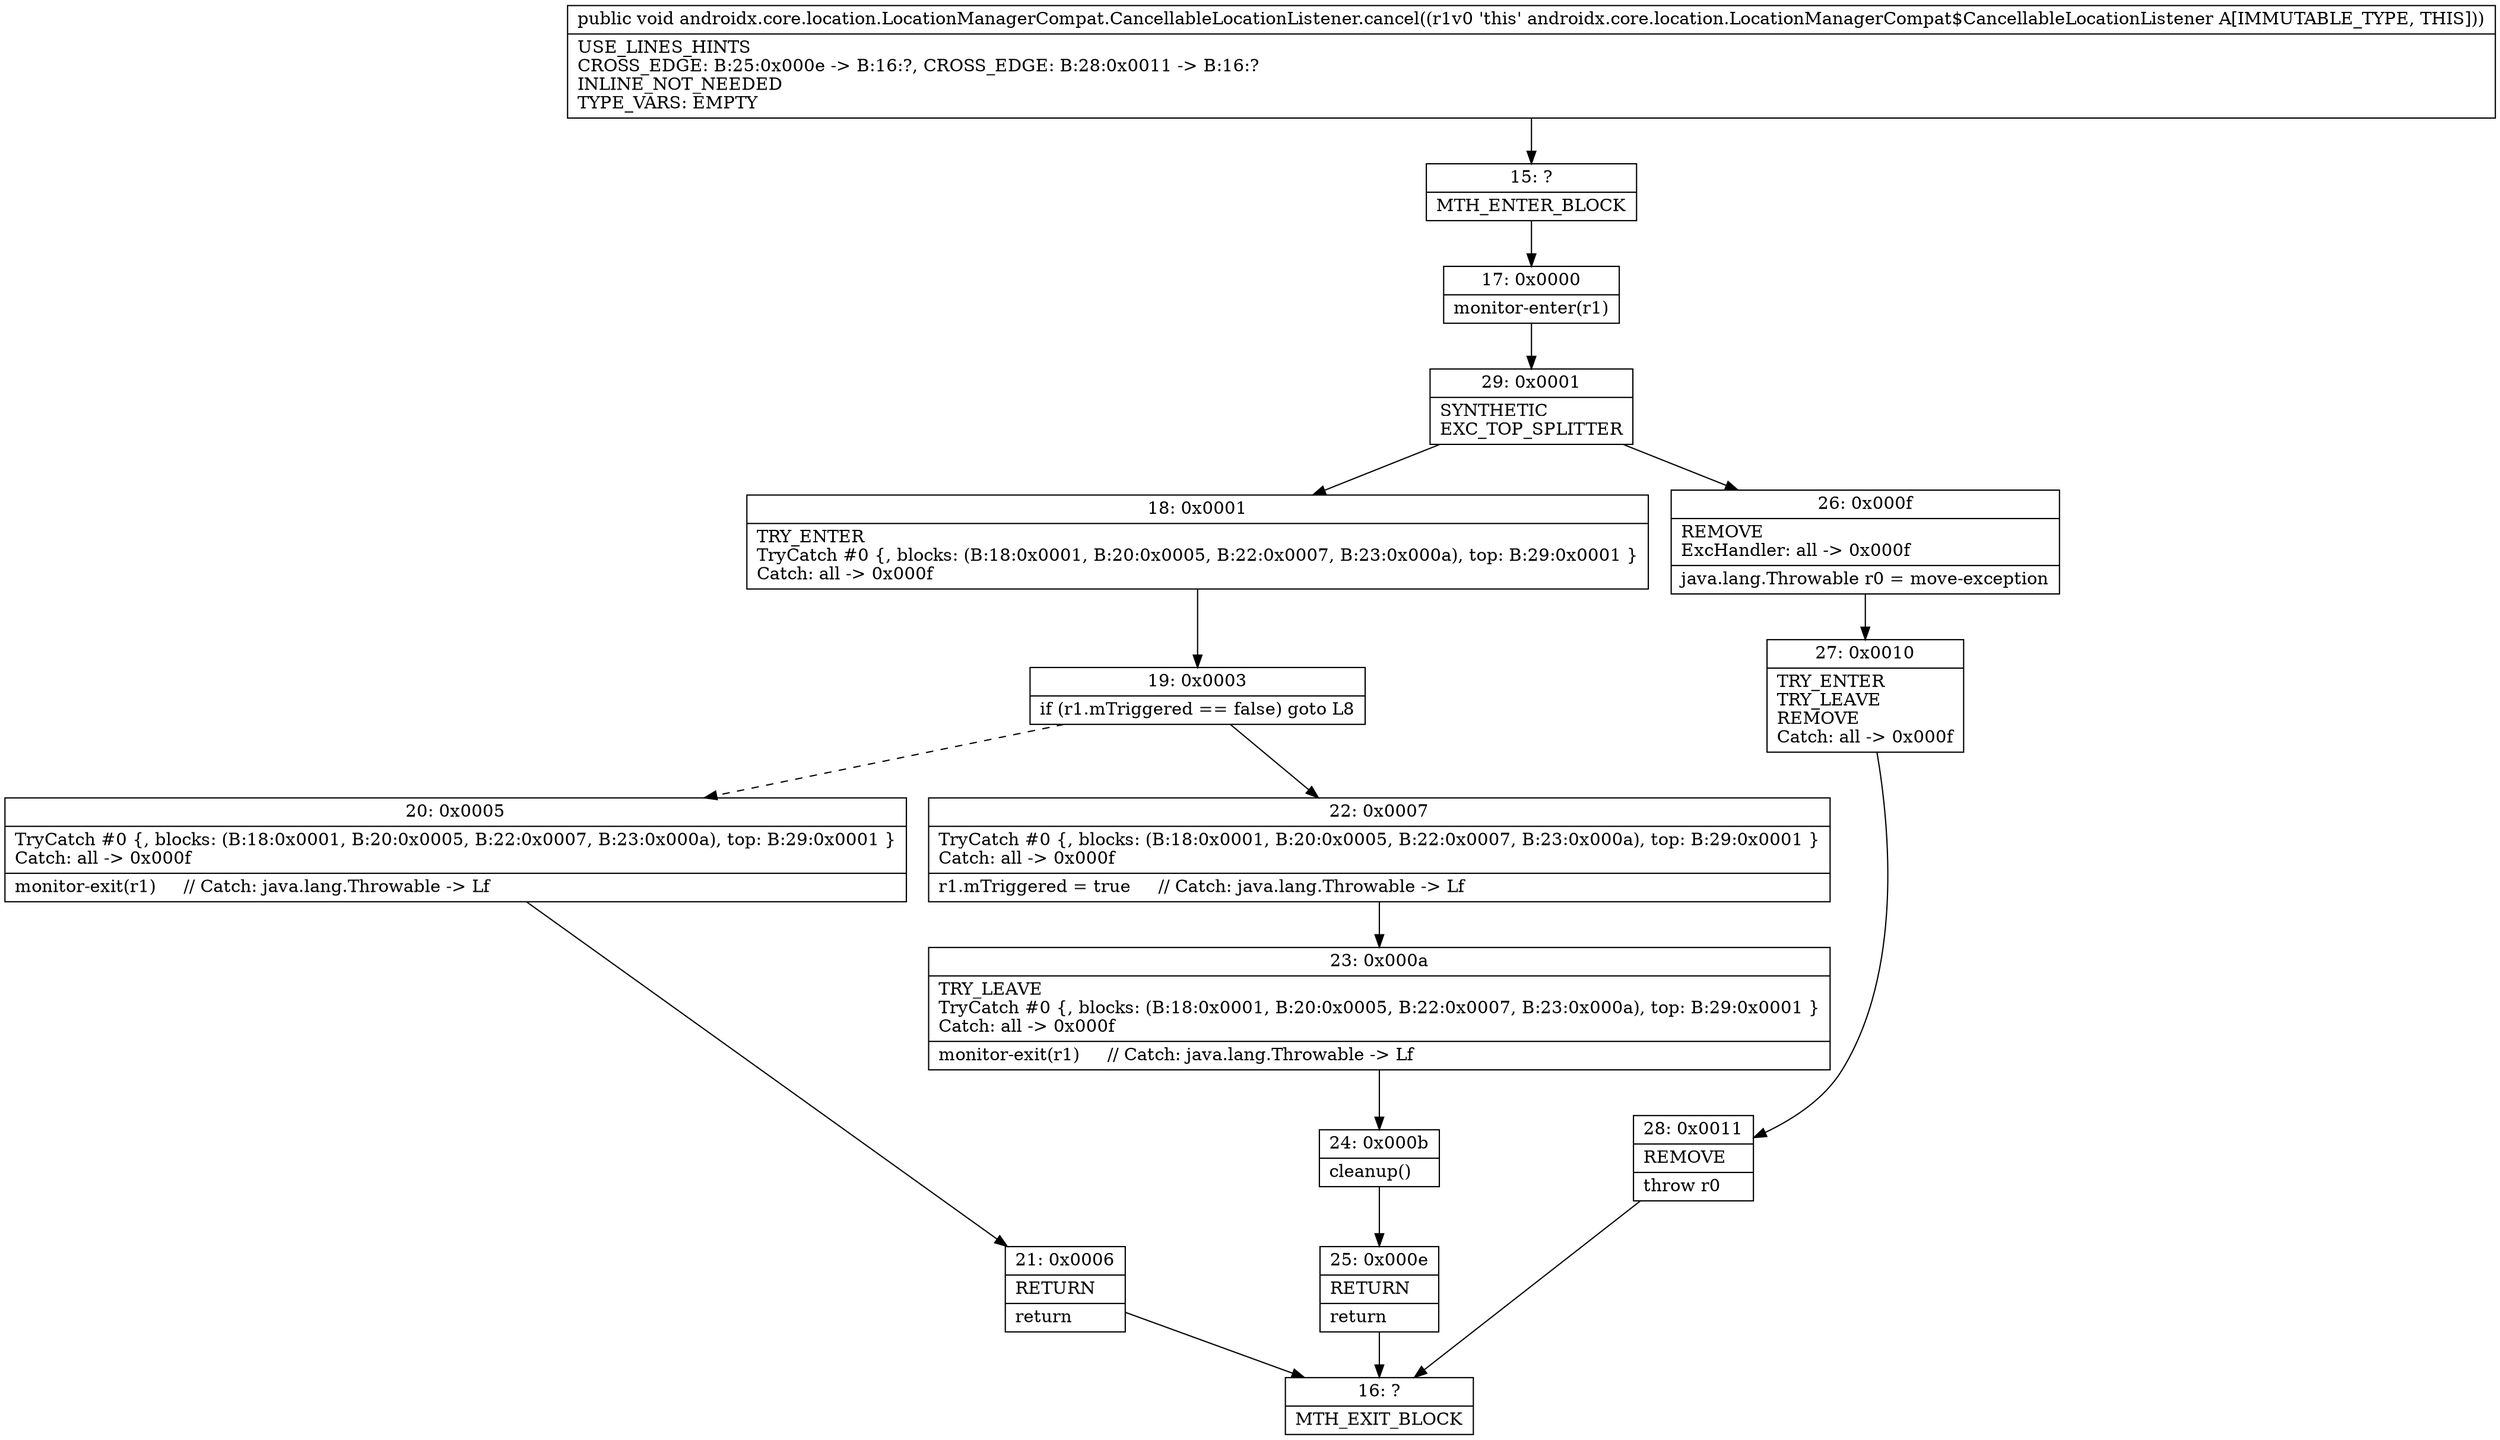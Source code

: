 digraph "CFG forandroidx.core.location.LocationManagerCompat.CancellableLocationListener.cancel()V" {
Node_15 [shape=record,label="{15\:\ ?|MTH_ENTER_BLOCK\l}"];
Node_17 [shape=record,label="{17\:\ 0x0000|monitor\-enter(r1)\l}"];
Node_29 [shape=record,label="{29\:\ 0x0001|SYNTHETIC\lEXC_TOP_SPLITTER\l}"];
Node_18 [shape=record,label="{18\:\ 0x0001|TRY_ENTER\lTryCatch #0 \{, blocks: (B:18:0x0001, B:20:0x0005, B:22:0x0007, B:23:0x000a), top: B:29:0x0001 \}\lCatch: all \-\> 0x000f\l}"];
Node_19 [shape=record,label="{19\:\ 0x0003|if (r1.mTriggered == false) goto L8\l}"];
Node_20 [shape=record,label="{20\:\ 0x0005|TryCatch #0 \{, blocks: (B:18:0x0001, B:20:0x0005, B:22:0x0007, B:23:0x000a), top: B:29:0x0001 \}\lCatch: all \-\> 0x000f\l|monitor\-exit(r1)     \/\/ Catch: java.lang.Throwable \-\> Lf\l}"];
Node_21 [shape=record,label="{21\:\ 0x0006|RETURN\l|return\l}"];
Node_16 [shape=record,label="{16\:\ ?|MTH_EXIT_BLOCK\l}"];
Node_22 [shape=record,label="{22\:\ 0x0007|TryCatch #0 \{, blocks: (B:18:0x0001, B:20:0x0005, B:22:0x0007, B:23:0x000a), top: B:29:0x0001 \}\lCatch: all \-\> 0x000f\l|r1.mTriggered = true     \/\/ Catch: java.lang.Throwable \-\> Lf\l}"];
Node_23 [shape=record,label="{23\:\ 0x000a|TRY_LEAVE\lTryCatch #0 \{, blocks: (B:18:0x0001, B:20:0x0005, B:22:0x0007, B:23:0x000a), top: B:29:0x0001 \}\lCatch: all \-\> 0x000f\l|monitor\-exit(r1)     \/\/ Catch: java.lang.Throwable \-\> Lf\l}"];
Node_24 [shape=record,label="{24\:\ 0x000b|cleanup()\l}"];
Node_25 [shape=record,label="{25\:\ 0x000e|RETURN\l|return\l}"];
Node_26 [shape=record,label="{26\:\ 0x000f|REMOVE\lExcHandler: all \-\> 0x000f\l|java.lang.Throwable r0 = move\-exception\l}"];
Node_27 [shape=record,label="{27\:\ 0x0010|TRY_ENTER\lTRY_LEAVE\lREMOVE\lCatch: all \-\> 0x000f\l}"];
Node_28 [shape=record,label="{28\:\ 0x0011|REMOVE\l|throw r0\l}"];
MethodNode[shape=record,label="{public void androidx.core.location.LocationManagerCompat.CancellableLocationListener.cancel((r1v0 'this' androidx.core.location.LocationManagerCompat$CancellableLocationListener A[IMMUTABLE_TYPE, THIS]))  | USE_LINES_HINTS\lCROSS_EDGE: B:25:0x000e \-\> B:16:?, CROSS_EDGE: B:28:0x0011 \-\> B:16:?\lINLINE_NOT_NEEDED\lTYPE_VARS: EMPTY\l}"];
MethodNode -> Node_15;Node_15 -> Node_17;
Node_17 -> Node_29;
Node_29 -> Node_18;
Node_29 -> Node_26;
Node_18 -> Node_19;
Node_19 -> Node_20[style=dashed];
Node_19 -> Node_22;
Node_20 -> Node_21;
Node_21 -> Node_16;
Node_22 -> Node_23;
Node_23 -> Node_24;
Node_24 -> Node_25;
Node_25 -> Node_16;
Node_26 -> Node_27;
Node_27 -> Node_28;
Node_28 -> Node_16;
}


